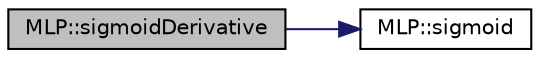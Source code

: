 digraph "MLP::sigmoidDerivative"
{
  bgcolor="transparent";
  edge [fontname="Helvetica",fontsize="10",labelfontname="Helvetica",labelfontsize="10"];
  node [fontname="Helvetica",fontsize="10",shape=record];
  rankdir="LR";
  Node32 [label="MLP::sigmoidDerivative",height=0.2,width=0.4,color="black", fillcolor="grey75", style="filled", fontcolor="black"];
  Node32 -> Node33 [color="midnightblue",fontsize="10",style="solid",fontname="Helvetica"];
  Node33 [label="MLP::sigmoid",height=0.2,width=0.4,color="black",URL="$classMLP.html#aca6533fff94b0850e63538e3703b2225"];
}
